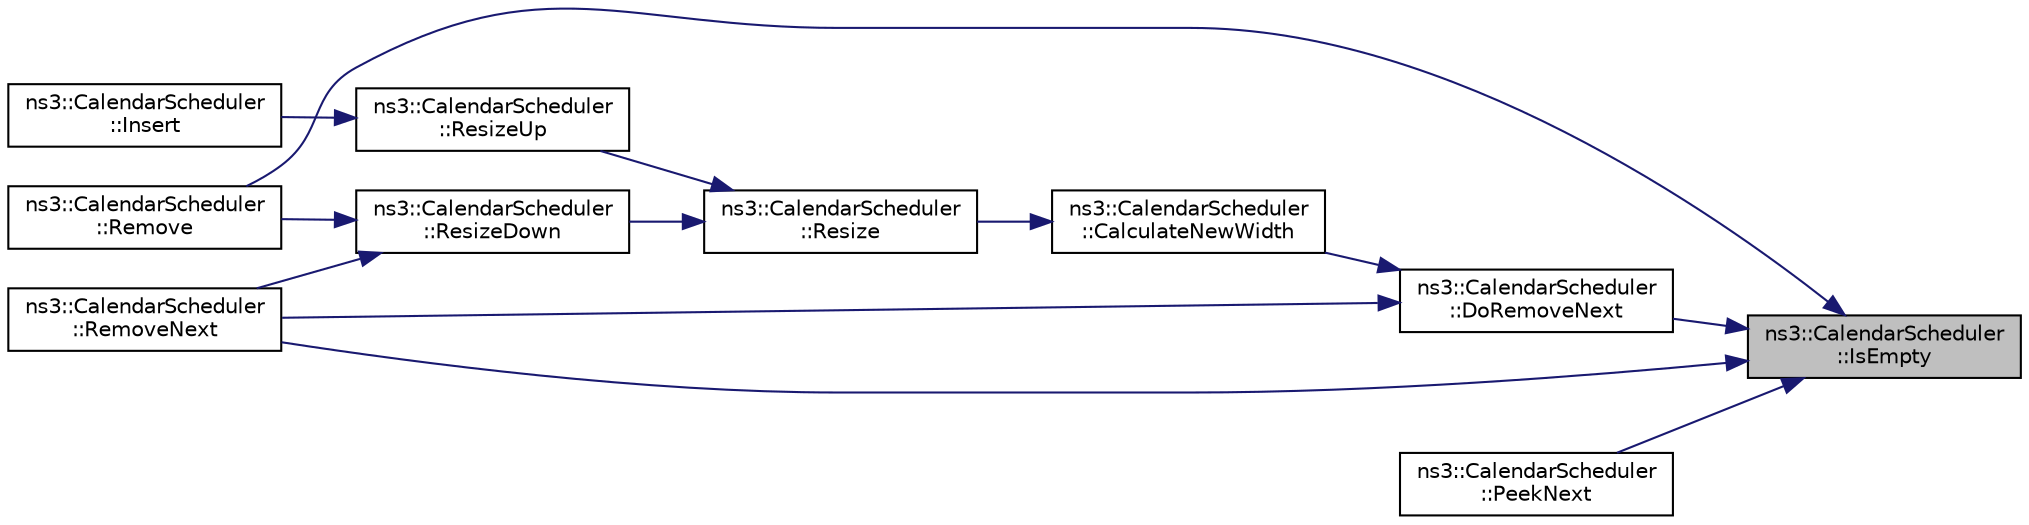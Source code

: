 digraph "ns3::CalendarScheduler::IsEmpty"
{
 // LATEX_PDF_SIZE
  edge [fontname="Helvetica",fontsize="10",labelfontname="Helvetica",labelfontsize="10"];
  node [fontname="Helvetica",fontsize="10",shape=record];
  rankdir="RL";
  Node1 [label="ns3::CalendarScheduler\l::IsEmpty",height=0.2,width=0.4,color="black", fillcolor="grey75", style="filled", fontcolor="black",tooltip="Test if the schedule is empty."];
  Node1 -> Node2 [dir="back",color="midnightblue",fontsize="10",style="solid",fontname="Helvetica"];
  Node2 [label="ns3::CalendarScheduler\l::DoRemoveNext",height=0.2,width=0.4,color="black", fillcolor="white", style="filled",URL="$classns3_1_1_calendar_scheduler.html#a42c114e7a4bb68943b63fa9dfc841610",tooltip="Remove the earliest event."];
  Node2 -> Node3 [dir="back",color="midnightblue",fontsize="10",style="solid",fontname="Helvetica"];
  Node3 [label="ns3::CalendarScheduler\l::CalculateNewWidth",height=0.2,width=0.4,color="black", fillcolor="white", style="filled",URL="$classns3_1_1_calendar_scheduler.html#a259100bf1a7128f6bfd27edfc2acd089",tooltip="Compute the new bucket size, based on up to the first 25 entries."];
  Node3 -> Node4 [dir="back",color="midnightblue",fontsize="10",style="solid",fontname="Helvetica"];
  Node4 [label="ns3::CalendarScheduler\l::Resize",height=0.2,width=0.4,color="black", fillcolor="white", style="filled",URL="$classns3_1_1_calendar_scheduler.html#ab626f95ab5482e5e6e2a9d5f74363d6c",tooltip="Resize to a new number of buckets, with automatically computed width."];
  Node4 -> Node5 [dir="back",color="midnightblue",fontsize="10",style="solid",fontname="Helvetica"];
  Node5 [label="ns3::CalendarScheduler\l::ResizeDown",height=0.2,width=0.4,color="black", fillcolor="white", style="filled",URL="$classns3_1_1_calendar_scheduler.html#ad177bb1ae48629ed93d2ffc55aa52312",tooltip="Halve the number of buckets if necessary."];
  Node5 -> Node6 [dir="back",color="midnightblue",fontsize="10",style="solid",fontname="Helvetica"];
  Node6 [label="ns3::CalendarScheduler\l::Remove",height=0.2,width=0.4,color="black", fillcolor="white", style="filled",URL="$classns3_1_1_calendar_scheduler.html#aee9db8a165f257bc94b51ffedc9b98d8",tooltip="Remove a specific event from the event list."];
  Node5 -> Node7 [dir="back",color="midnightblue",fontsize="10",style="solid",fontname="Helvetica"];
  Node7 [label="ns3::CalendarScheduler\l::RemoveNext",height=0.2,width=0.4,color="black", fillcolor="white", style="filled",URL="$classns3_1_1_calendar_scheduler.html#ad86df04ee956851c73dfcc38d0fb3ac6",tooltip="Remove the earliest event from the event list."];
  Node4 -> Node8 [dir="back",color="midnightblue",fontsize="10",style="solid",fontname="Helvetica"];
  Node8 [label="ns3::CalendarScheduler\l::ResizeUp",height=0.2,width=0.4,color="black", fillcolor="white", style="filled",URL="$classns3_1_1_calendar_scheduler.html#a6ad5ca9624349ac1a4a3ce565333385f",tooltip="Double the number of buckets if necessary."];
  Node8 -> Node9 [dir="back",color="midnightblue",fontsize="10",style="solid",fontname="Helvetica"];
  Node9 [label="ns3::CalendarScheduler\l::Insert",height=0.2,width=0.4,color="black", fillcolor="white", style="filled",URL="$classns3_1_1_calendar_scheduler.html#aaf70c05e7468c8c232d4a309ce7c52c3",tooltip="Insert a new Event in the schedule."];
  Node2 -> Node7 [dir="back",color="midnightblue",fontsize="10",style="solid",fontname="Helvetica"];
  Node1 -> Node10 [dir="back",color="midnightblue",fontsize="10",style="solid",fontname="Helvetica"];
  Node10 [label="ns3::CalendarScheduler\l::PeekNext",height=0.2,width=0.4,color="black", fillcolor="white", style="filled",URL="$classns3_1_1_calendar_scheduler.html#a715c6c2ca35e0c7df8ed9335c837e32a",tooltip="Get a pointer to the next event."];
  Node1 -> Node6 [dir="back",color="midnightblue",fontsize="10",style="solid",fontname="Helvetica"];
  Node1 -> Node7 [dir="back",color="midnightblue",fontsize="10",style="solid",fontname="Helvetica"];
}
